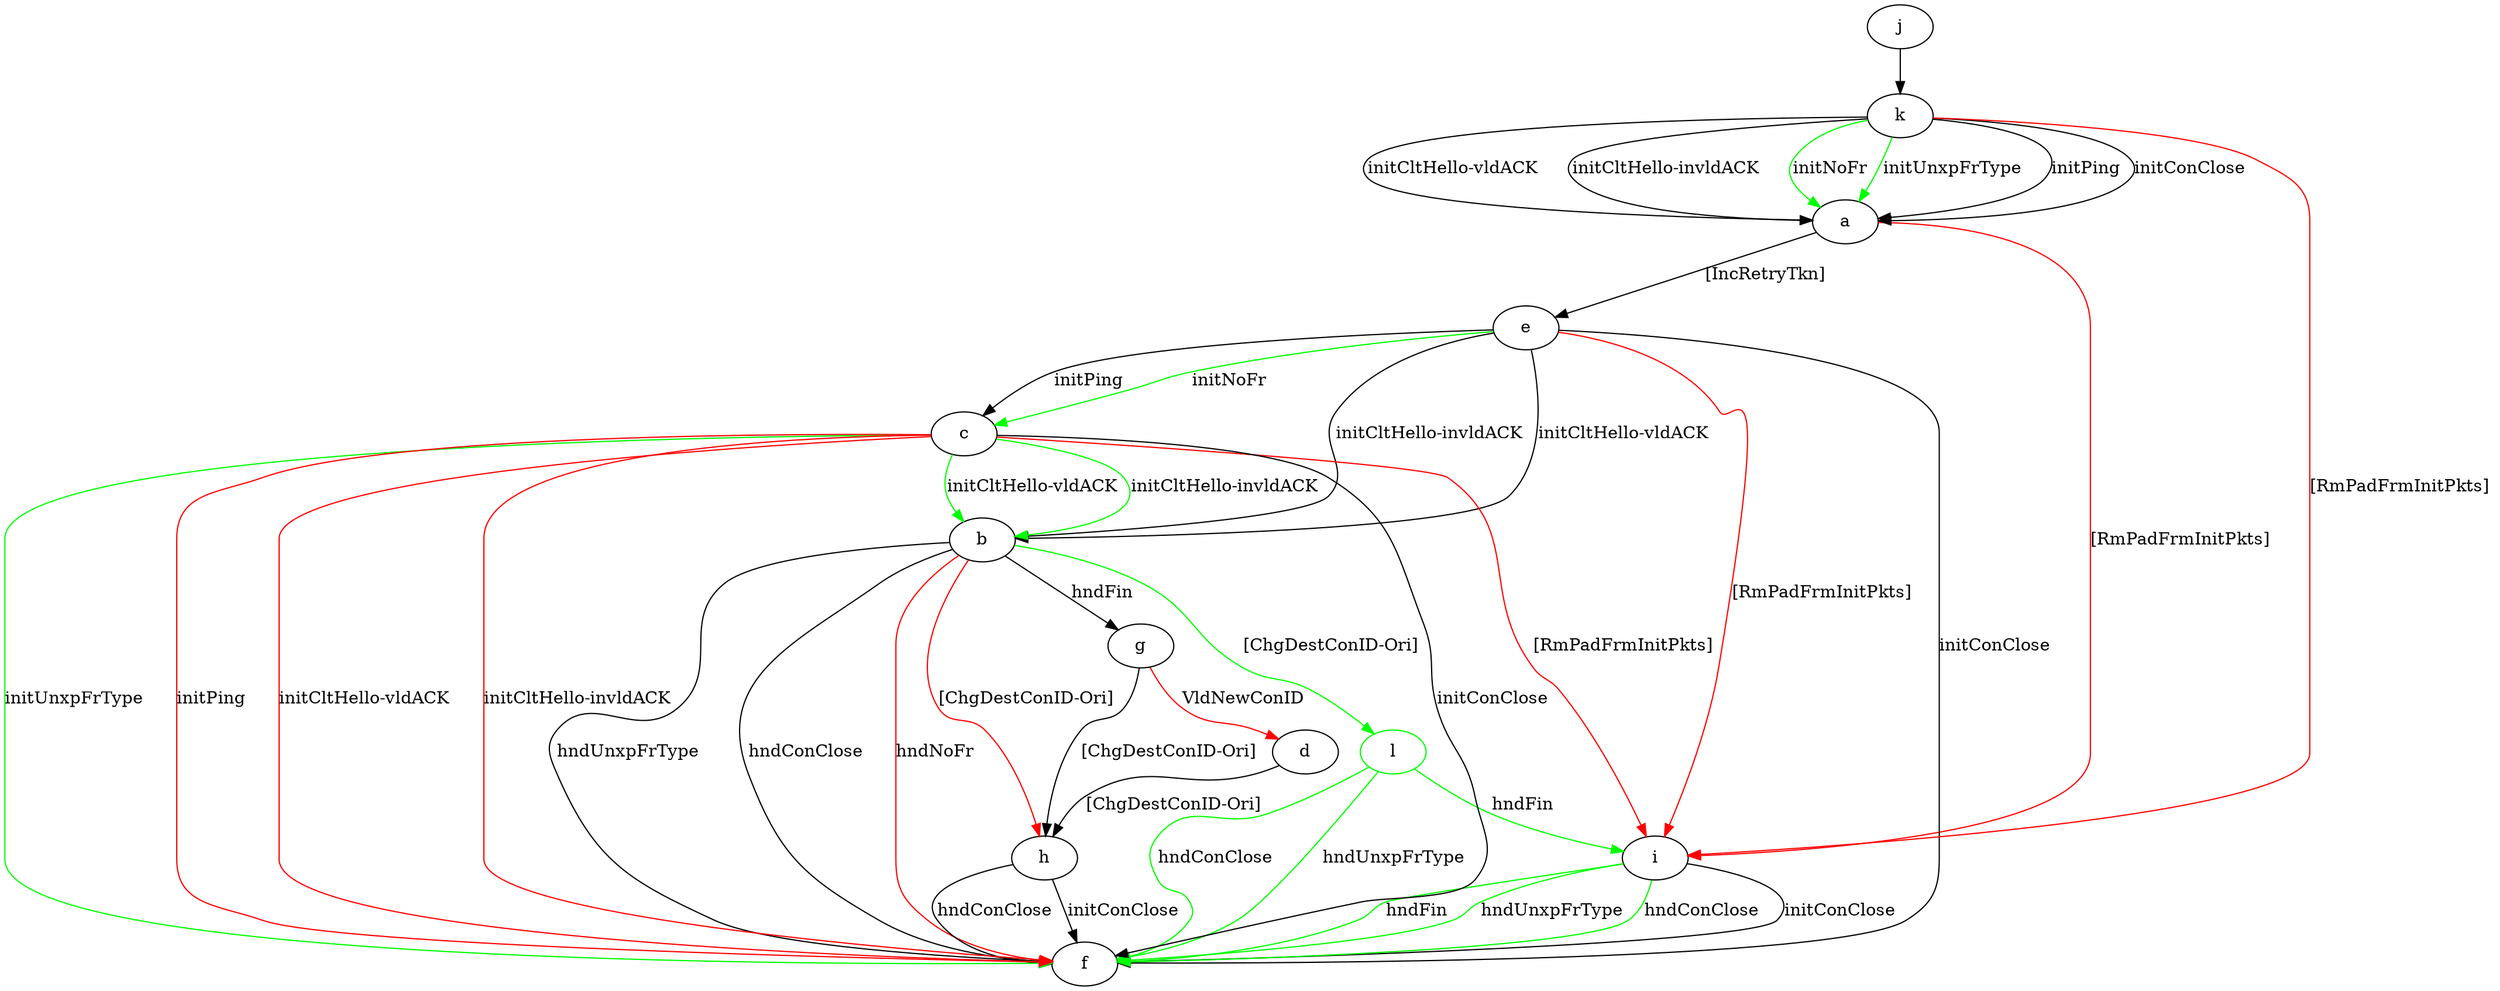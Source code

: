 digraph "" {
	a -> e	[key=0,
		label="[IncRetryTkn] "];
	a -> i	[key=0,
		color=red,
		label="[RmPadFrmInitPkts] "];
	b -> f	[key=0,
		label="hndUnxpFrType "];
	b -> f	[key=1,
		label="hndConClose "];
	b -> f	[key=2,
		color=red,
		label="hndNoFr "];
	b -> g	[key=0,
		label="hndFin "];
	b -> h	[key=0,
		color=red,
		label="[ChgDestConID-Ori] "];
	l	[color=green];
	b -> l	[key=0,
		color=green,
		label="[ChgDestConID-Ori] "];
	c -> b	[key=0,
		color=green,
		label="initCltHello-vldACK "];
	c -> b	[key=1,
		color=green,
		label="initCltHello-invldACK "];
	c -> f	[key=0,
		label="initConClose "];
	c -> f	[key=1,
		color=green,
		label="initUnxpFrType "];
	c -> f	[key=2,
		color=red,
		label="initPing "];
	c -> f	[key=3,
		color=red,
		label="initCltHello-vldACK "];
	c -> f	[key=4,
		color=red,
		label="initCltHello-invldACK "];
	c -> i	[key=0,
		color=red,
		label="[RmPadFrmInitPkts] "];
	d -> h	[key=0,
		label="[ChgDestConID-Ori] "];
	e -> b	[key=0,
		label="initCltHello-vldACK "];
	e -> b	[key=1,
		label="initCltHello-invldACK "];
	e -> c	[key=0,
		label="initPing "];
	e -> c	[key=1,
		color=green,
		label="initNoFr "];
	e -> f	[key=0,
		label="initConClose "];
	e -> i	[key=0,
		color=red,
		label="[RmPadFrmInitPkts] "];
	g -> d	[key=0,
		color=red,
		label="VldNewConID "];
	g -> h	[key=0,
		label="[ChgDestConID-Ori] "];
	h -> f	[key=0,
		label="initConClose "];
	h -> f	[key=1,
		label="hndConClose "];
	i -> f	[key=0,
		label="initConClose "];
	i -> f	[key=1,
		color=green,
		label="hndFin "];
	i -> f	[key=2,
		color=green,
		label="hndUnxpFrType "];
	i -> f	[key=3,
		color=green,
		label="hndConClose "];
	j -> k	[key=0];
	k -> a	[key=0,
		label="initPing "];
	k -> a	[key=1,
		label="initConClose "];
	k -> a	[key=2,
		label="initCltHello-vldACK "];
	k -> a	[key=3,
		label="initCltHello-invldACK "];
	k -> a	[key=4,
		color=green,
		label="initNoFr "];
	k -> a	[key=5,
		color=green,
		label="initUnxpFrType "];
	k -> i	[key=0,
		color=red,
		label="[RmPadFrmInitPkts] "];
	l -> f	[key=0,
		color=green,
		label="hndUnxpFrType "];
	l -> f	[key=1,
		color=green,
		label="hndConClose "];
	l -> i	[key=0,
		color=green,
		label="hndFin "];
}
